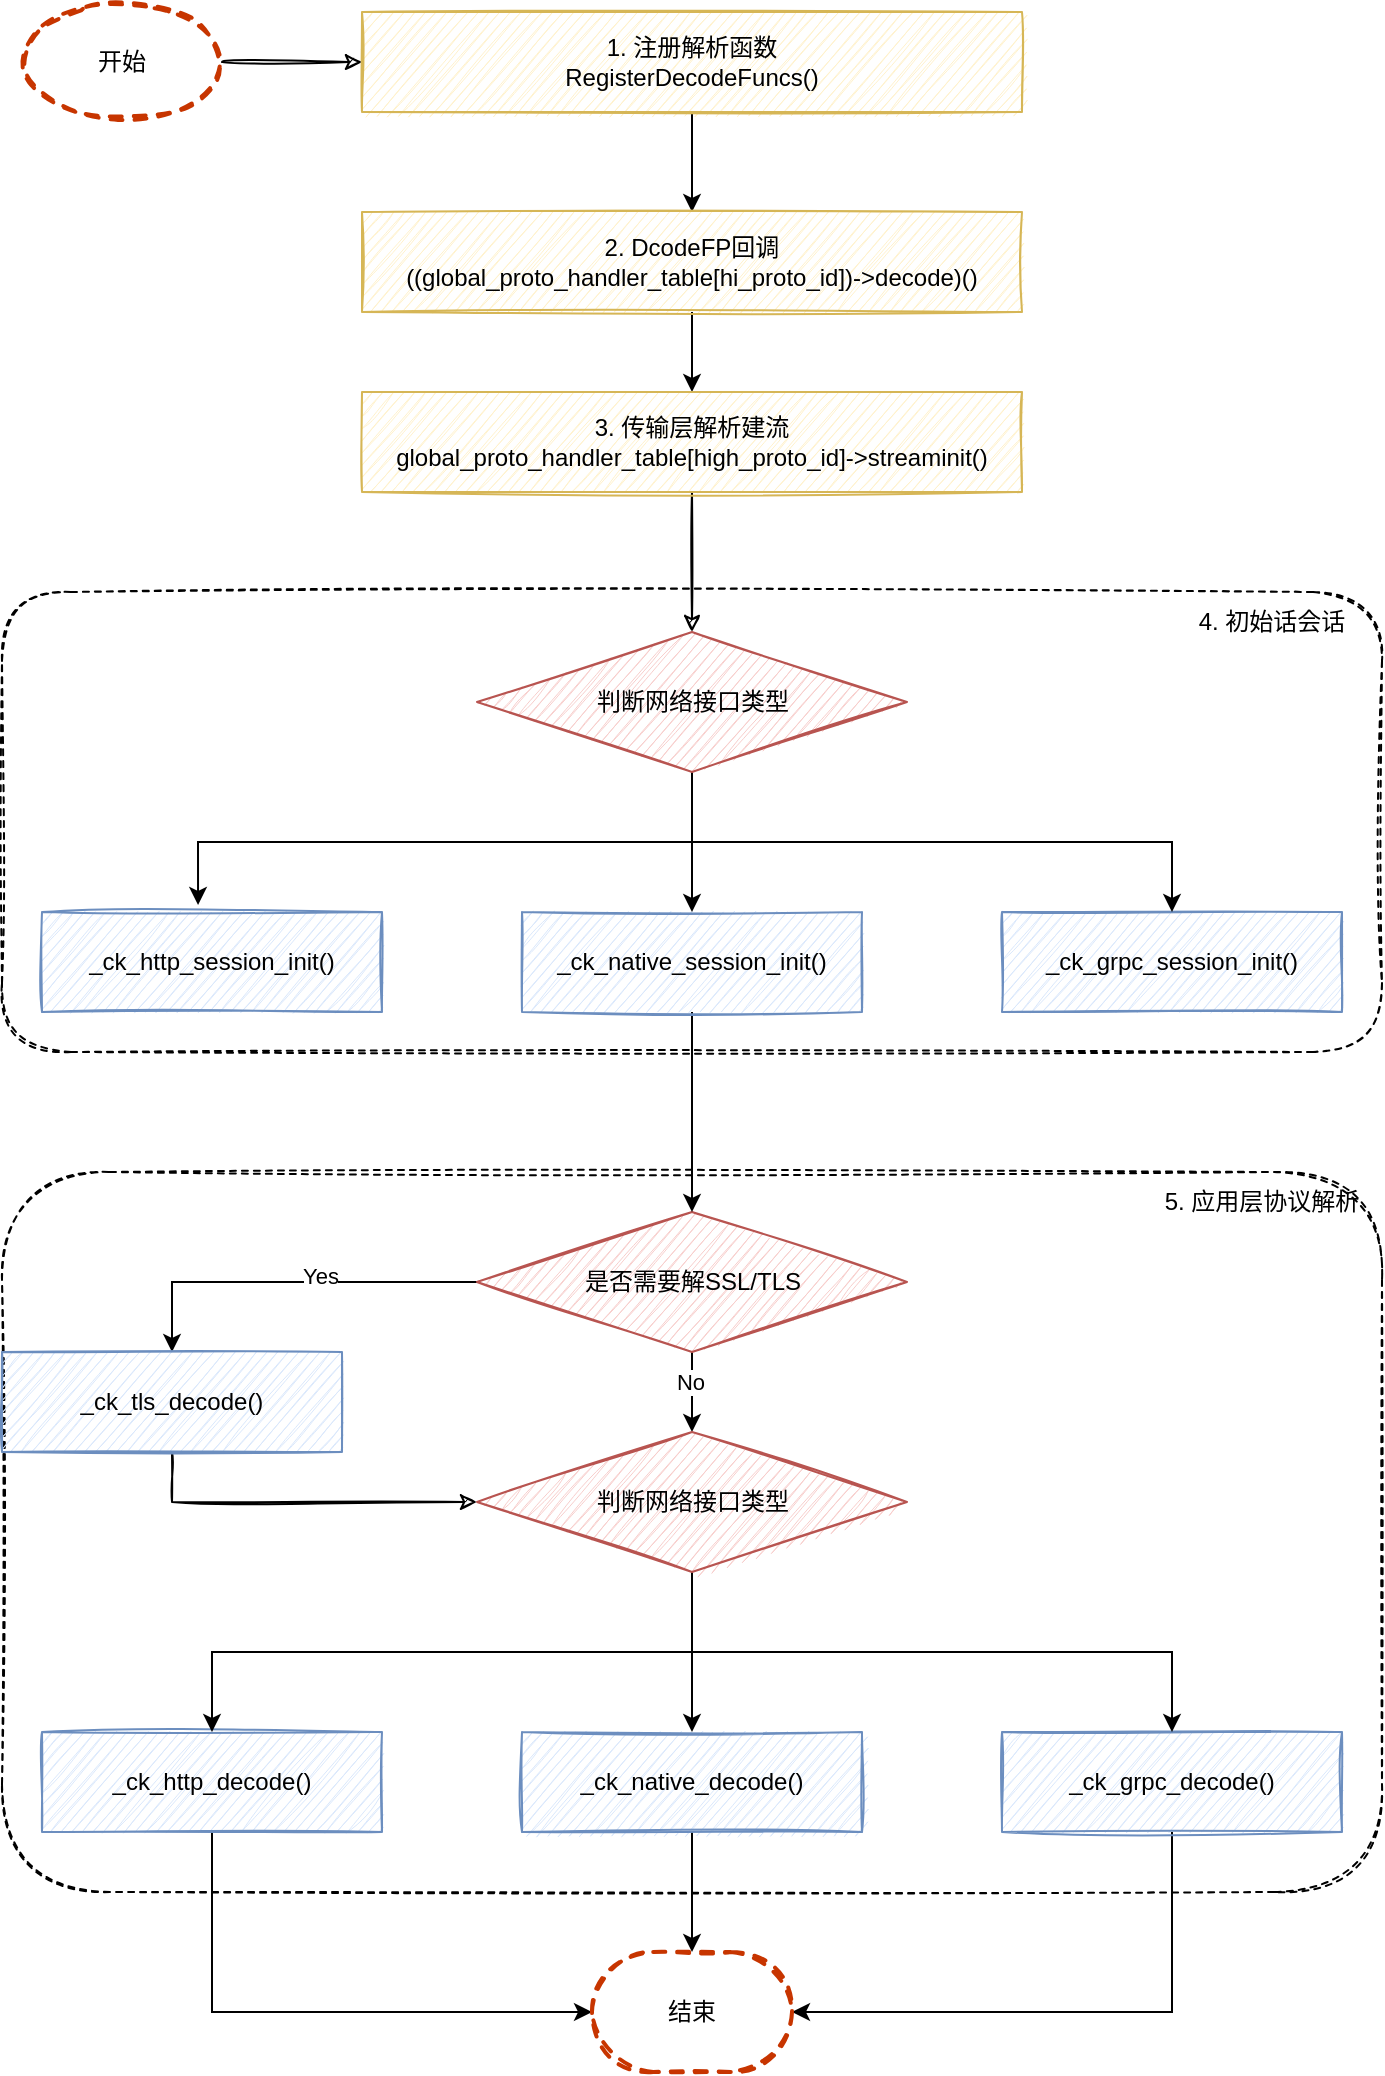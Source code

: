 <mxfile version="17.1.2" type="github">
  <diagram id="9ZpSaxzcpz4ULXaL1X-T" name="第 1 页">
    <mxGraphModel dx="1773" dy="614" grid="1" gridSize="10" guides="1" tooltips="1" connect="1" arrows="1" fold="1" page="1" pageScale="1" pageWidth="827" pageHeight="1169" background="none" math="0" shadow="0">
      <root>
        <mxCell id="0" />
        <mxCell id="1" parent="0" />
        <mxCell id="42iDOhGQZt1MMkghiV4J-6" value="" style="rounded=1;whiteSpace=wrap;html=1;shadow=0;glass=0;dashed=1;sketch=1;fillStyle=auto;strokeWidth=1;fillColor=none;fontColor=#333333;strokeColor=#000000;" vertex="1" parent="1">
          <mxGeometry x="-20" y="640" width="690" height="360" as="geometry" />
        </mxCell>
        <mxCell id="42iDOhGQZt1MMkghiV4J-8" style="edgeStyle=orthogonalEdgeStyle;rounded=0;orthogonalLoop=1;jettySize=auto;html=1;exitX=0.5;exitY=1;exitDx=0;exitDy=0;entryX=0.5;entryY=0;entryDx=0;entryDy=0;" edge="1" parent="1" source="u6mgbEkUvCRB6LugAYpK-192" target="u6mgbEkUvCRB6LugAYpK-144">
          <mxGeometry relative="1" as="geometry" />
        </mxCell>
        <mxCell id="42iDOhGQZt1MMkghiV4J-12" value="No" style="edgeLabel;html=1;align=center;verticalAlign=middle;resizable=0;points=[];" vertex="1" connectable="0" parent="42iDOhGQZt1MMkghiV4J-8">
          <mxGeometry x="-0.25" y="-1" relative="1" as="geometry">
            <mxPoint as="offset" />
          </mxGeometry>
        </mxCell>
        <mxCell id="42iDOhGQZt1MMkghiV4J-10" style="edgeStyle=orthogonalEdgeStyle;rounded=0;orthogonalLoop=1;jettySize=auto;html=1;exitX=0;exitY=0.5;exitDx=0;exitDy=0;entryX=0.5;entryY=0;entryDx=0;entryDy=0;" edge="1" parent="1" source="u6mgbEkUvCRB6LugAYpK-192" target="u6mgbEkUvCRB6LugAYpK-156">
          <mxGeometry relative="1" as="geometry" />
        </mxCell>
        <mxCell id="42iDOhGQZt1MMkghiV4J-11" value="Yes" style="edgeLabel;html=1;align=center;verticalAlign=middle;resizable=0;points=[];" vertex="1" connectable="0" parent="42iDOhGQZt1MMkghiV4J-10">
          <mxGeometry x="-0.163" y="-3" relative="1" as="geometry">
            <mxPoint as="offset" />
          </mxGeometry>
        </mxCell>
        <mxCell id="u6mgbEkUvCRB6LugAYpK-192" value="" style="rhombus;whiteSpace=wrap;html=1;fillStyle=auto;strokeColor=#b85450;fillColor=#f8cecc;sketch=1;labelBorderColor=#19750F;" parent="1" vertex="1">
          <mxGeometry x="217.5" y="660" width="215" height="70" as="geometry" />
        </mxCell>
        <mxCell id="u6mgbEkUvCRB6LugAYpK-98" value="" style="rounded=1;whiteSpace=wrap;html=1;shadow=0;glass=0;dashed=1;sketch=1;fillStyle=auto;strokeWidth=1;fillColor=none;fontColor=#333333;strokeColor=#000000;" parent="1" vertex="1">
          <mxGeometry x="-20" y="350" width="690" height="230" as="geometry" />
        </mxCell>
        <mxCell id="u6mgbEkUvCRB6LugAYpK-74" value="" style="edgeStyle=orthogonalEdgeStyle;rounded=0;orthogonalLoop=1;jettySize=auto;html=1;fontColor=#000000;fillColor=#fff2cc;strokeColor=#000000;labelBorderColor=none;" parent="1" source="u6mgbEkUvCRB6LugAYpK-43" target="u6mgbEkUvCRB6LugAYpK-73" edge="1">
          <mxGeometry relative="1" as="geometry" />
        </mxCell>
        <mxCell id="u6mgbEkUvCRB6LugAYpK-43" value="1. 注册解析函数&lt;br&gt;RegisterDecodeFuncs()" style="rounded=0;whiteSpace=wrap;html=1;fillStyle=auto;fillColor=#fff2cc;gradientDirection=north;sketch=1;strokeColor=#d6b656;" parent="1" vertex="1">
          <mxGeometry x="160" y="60" width="330" height="50" as="geometry" />
        </mxCell>
        <mxCell id="u6mgbEkUvCRB6LugAYpK-76" value="" style="edgeStyle=orthogonalEdgeStyle;rounded=0;orthogonalLoop=1;jettySize=auto;html=1;fontColor=#000000;fillColor=#fff2cc;strokeColor=#000000;labelBorderColor=none;" parent="1" source="u6mgbEkUvCRB6LugAYpK-73" target="u6mgbEkUvCRB6LugAYpK-75" edge="1">
          <mxGeometry relative="1" as="geometry" />
        </mxCell>
        <mxCell id="u6mgbEkUvCRB6LugAYpK-73" value="2. DcodeFP回调&lt;br&gt;((global_proto_handler_table[hi_proto_id])-&amp;gt;decode)()" style="rounded=0;whiteSpace=wrap;html=1;fillStyle=auto;fillColor=#fff2cc;gradientDirection=north;sketch=1;strokeColor=#d6b656;" parent="1" vertex="1">
          <mxGeometry x="160" y="160" width="330" height="50" as="geometry" />
        </mxCell>
        <mxCell id="u6mgbEkUvCRB6LugAYpK-151" style="edgeStyle=orthogonalEdgeStyle;rounded=0;sketch=1;orthogonalLoop=1;jettySize=auto;html=1;exitX=0.5;exitY=1;exitDx=0;exitDy=0;fillColor=#d5e8d4;strokeColor=#000000;fontColor=#000000;labelBorderColor=none;" parent="1" source="u6mgbEkUvCRB6LugAYpK-75" target="u6mgbEkUvCRB6LugAYpK-86" edge="1">
          <mxGeometry relative="1" as="geometry" />
        </mxCell>
        <mxCell id="u6mgbEkUvCRB6LugAYpK-75" value="3. 传输层解析建流&lt;br&gt;global_proto_handler_table[high_proto_id]-&amp;gt;streaminit()" style="rounded=0;whiteSpace=wrap;html=1;fillStyle=auto;fillColor=#fff2cc;gradientDirection=north;sketch=1;strokeColor=#d6b656;" parent="1" vertex="1">
          <mxGeometry x="160" y="250" width="330" height="50" as="geometry" />
        </mxCell>
        <mxCell id="42iDOhGQZt1MMkghiV4J-7" style="edgeStyle=orthogonalEdgeStyle;rounded=0;orthogonalLoop=1;jettySize=auto;html=1;exitX=0.5;exitY=1;exitDx=0;exitDy=0;entryX=0.5;entryY=0;entryDx=0;entryDy=0;" edge="1" parent="1" source="u6mgbEkUvCRB6LugAYpK-83" target="u6mgbEkUvCRB6LugAYpK-192">
          <mxGeometry relative="1" as="geometry" />
        </mxCell>
        <mxCell id="u6mgbEkUvCRB6LugAYpK-83" value="_ck_native_session_init()" style="rounded=0;whiteSpace=wrap;html=1;fillStyle=auto;fillColor=#dae8fc;gradientDirection=north;sketch=1;strokeColor=#6c8ebf;" parent="1" vertex="1">
          <mxGeometry x="240" y="510" width="170" height="50" as="geometry" />
        </mxCell>
        <mxCell id="u6mgbEkUvCRB6LugAYpK-84" value="_ck_http_session_init()" style="rounded=0;whiteSpace=wrap;html=1;fillStyle=auto;fillColor=#dae8fc;gradientDirection=north;sketch=1;strokeColor=#6c8ebf;" parent="1" vertex="1">
          <mxGeometry y="510" width="170" height="50" as="geometry" />
        </mxCell>
        <mxCell id="u6mgbEkUvCRB6LugAYpK-85" value="_ck_grpc_session_init()" style="rounded=0;whiteSpace=wrap;html=1;fillStyle=auto;fillColor=#dae8fc;gradientDirection=north;sketch=1;strokeColor=#6c8ebf;" parent="1" vertex="1">
          <mxGeometry x="480" y="510" width="170" height="50" as="geometry" />
        </mxCell>
        <mxCell id="42iDOhGQZt1MMkghiV4J-2" style="edgeStyle=orthogonalEdgeStyle;rounded=0;orthogonalLoop=1;jettySize=auto;html=1;exitX=0.5;exitY=1;exitDx=0;exitDy=0;" edge="1" parent="1" source="u6mgbEkUvCRB6LugAYpK-86" target="u6mgbEkUvCRB6LugAYpK-83">
          <mxGeometry relative="1" as="geometry" />
        </mxCell>
        <mxCell id="42iDOhGQZt1MMkghiV4J-4" style="edgeStyle=orthogonalEdgeStyle;rounded=0;orthogonalLoop=1;jettySize=auto;html=1;exitX=0.5;exitY=1;exitDx=0;exitDy=0;entryX=0.459;entryY=-0.07;entryDx=0;entryDy=0;entryPerimeter=0;" edge="1" parent="1" source="u6mgbEkUvCRB6LugAYpK-86" target="u6mgbEkUvCRB6LugAYpK-84">
          <mxGeometry relative="1" as="geometry" />
        </mxCell>
        <mxCell id="42iDOhGQZt1MMkghiV4J-5" style="edgeStyle=orthogonalEdgeStyle;rounded=0;orthogonalLoop=1;jettySize=auto;html=1;exitX=0.5;exitY=1;exitDx=0;exitDy=0;entryX=0.5;entryY=0;entryDx=0;entryDy=0;" edge="1" parent="1" source="u6mgbEkUvCRB6LugAYpK-86" target="u6mgbEkUvCRB6LugAYpK-85">
          <mxGeometry relative="1" as="geometry" />
        </mxCell>
        <mxCell id="u6mgbEkUvCRB6LugAYpK-86" value="&lt;span style=&quot;font-family: monospace; font-size: 0px;&quot;&gt;4&lt;/span&gt;" style="rhombus;whiteSpace=wrap;html=1;fillStyle=auto;strokeColor=#b85450;fillColor=#f8cecc;sketch=1;" parent="1" vertex="1">
          <mxGeometry x="217.5" y="370" width="215" height="70" as="geometry" />
        </mxCell>
        <mxCell id="u6mgbEkUvCRB6LugAYpK-87" value="判断网络接口类型" style="text;html=1;strokeColor=none;fillColor=none;align=center;verticalAlign=middle;whiteSpace=wrap;rounded=0;fillStyle=auto;sketch=1;" parent="1" vertex="1">
          <mxGeometry x="272.5" y="390" width="105" height="30" as="geometry" />
        </mxCell>
        <mxCell id="u6mgbEkUvCRB6LugAYpK-97" value="4. 初始话会话" style="text;html=1;align=center;verticalAlign=middle;whiteSpace=wrap;rounded=0;shadow=0;glass=0;dashed=1;sketch=1;fillStyle=auto;" parent="1" vertex="1">
          <mxGeometry x="560" y="350" width="110" height="30" as="geometry" />
        </mxCell>
        <mxCell id="42iDOhGQZt1MMkghiV4J-18" style="edgeStyle=orthogonalEdgeStyle;rounded=0;orthogonalLoop=1;jettySize=auto;html=1;exitX=0.5;exitY=1;exitDx=0;exitDy=0;" edge="1" parent="1" source="u6mgbEkUvCRB6LugAYpK-133" target="u6mgbEkUvCRB6LugAYpK-177">
          <mxGeometry relative="1" as="geometry" />
        </mxCell>
        <mxCell id="u6mgbEkUvCRB6LugAYpK-133" value="_ck_native_decode()" style="rounded=0;whiteSpace=wrap;html=1;fillStyle=auto;fillColor=#dae8fc;gradientDirection=north;sketch=1;strokeColor=#6c8ebf;" parent="1" vertex="1">
          <mxGeometry x="240" y="920" width="170" height="50" as="geometry" />
        </mxCell>
        <mxCell id="42iDOhGQZt1MMkghiV4J-19" style="edgeStyle=orthogonalEdgeStyle;rounded=0;orthogonalLoop=1;jettySize=auto;html=1;exitX=0.5;exitY=1;exitDx=0;exitDy=0;entryX=0;entryY=0.5;entryDx=0;entryDy=0;entryPerimeter=0;" edge="1" parent="1" source="u6mgbEkUvCRB6LugAYpK-134" target="u6mgbEkUvCRB6LugAYpK-177">
          <mxGeometry relative="1" as="geometry" />
        </mxCell>
        <mxCell id="u6mgbEkUvCRB6LugAYpK-134" value="_ck_http_decode()" style="rounded=0;whiteSpace=wrap;html=1;fillStyle=auto;fillColor=#dae8fc;gradientDirection=north;sketch=1;strokeColor=#6c8ebf;" parent="1" vertex="1">
          <mxGeometry y="920" width="170" height="50" as="geometry" />
        </mxCell>
        <mxCell id="42iDOhGQZt1MMkghiV4J-20" style="edgeStyle=orthogonalEdgeStyle;rounded=0;orthogonalLoop=1;jettySize=auto;html=1;exitX=0.5;exitY=1;exitDx=0;exitDy=0;entryX=1;entryY=0.5;entryDx=0;entryDy=0;entryPerimeter=0;" edge="1" parent="1" source="u6mgbEkUvCRB6LugAYpK-135" target="u6mgbEkUvCRB6LugAYpK-177">
          <mxGeometry relative="1" as="geometry" />
        </mxCell>
        <mxCell id="u6mgbEkUvCRB6LugAYpK-135" value="_ck_grpc_decode()" style="rounded=0;whiteSpace=wrap;html=1;fillStyle=auto;fillColor=#dae8fc;gradientDirection=north;sketch=1;strokeColor=#6c8ebf;" parent="1" vertex="1">
          <mxGeometry x="480" y="920" width="170" height="50" as="geometry" />
        </mxCell>
        <mxCell id="42iDOhGQZt1MMkghiV4J-15" style="edgeStyle=orthogonalEdgeStyle;rounded=0;orthogonalLoop=1;jettySize=auto;html=1;exitX=0.5;exitY=1;exitDx=0;exitDy=0;" edge="1" parent="1" source="u6mgbEkUvCRB6LugAYpK-144" target="u6mgbEkUvCRB6LugAYpK-134">
          <mxGeometry relative="1" as="geometry" />
        </mxCell>
        <mxCell id="42iDOhGQZt1MMkghiV4J-16" style="edgeStyle=orthogonalEdgeStyle;rounded=0;orthogonalLoop=1;jettySize=auto;html=1;exitX=0.5;exitY=1;exitDx=0;exitDy=0;" edge="1" parent="1" source="u6mgbEkUvCRB6LugAYpK-144" target="u6mgbEkUvCRB6LugAYpK-133">
          <mxGeometry relative="1" as="geometry" />
        </mxCell>
        <mxCell id="42iDOhGQZt1MMkghiV4J-17" style="edgeStyle=orthogonalEdgeStyle;rounded=0;orthogonalLoop=1;jettySize=auto;html=1;exitX=0.5;exitY=1;exitDx=0;exitDy=0;" edge="1" parent="1" source="u6mgbEkUvCRB6LugAYpK-144" target="u6mgbEkUvCRB6LugAYpK-135">
          <mxGeometry relative="1" as="geometry" />
        </mxCell>
        <mxCell id="u6mgbEkUvCRB6LugAYpK-144" value="" style="rhombus;whiteSpace=wrap;html=1;fillStyle=auto;strokeColor=#b85450;fillColor=#f8cecc;sketch=1;labelBorderColor=#19750F;" parent="1" vertex="1">
          <mxGeometry x="217.5" y="770" width="215" height="70" as="geometry" />
        </mxCell>
        <mxCell id="u6mgbEkUvCRB6LugAYpK-145" value="判断网络接口类型" style="text;html=1;strokeColor=none;fillColor=none;align=center;verticalAlign=middle;whiteSpace=wrap;rounded=0;fillStyle=auto;sketch=1;labelBorderColor=none;" parent="1" vertex="1">
          <mxGeometry x="268.75" y="790" width="112.5" height="30" as="geometry" />
        </mxCell>
        <mxCell id="u6mgbEkUvCRB6LugAYpK-147" value="5. 应用层协议解析" style="text;html=1;align=center;verticalAlign=middle;whiteSpace=wrap;rounded=0;shadow=0;glass=0;dashed=1;sketch=1;fillStyle=auto;labelBorderColor=none;" parent="1" vertex="1">
          <mxGeometry x="550" y="640" width="120" height="30" as="geometry" />
        </mxCell>
        <mxCell id="u6mgbEkUvCRB6LugAYpK-163" style="edgeStyle=orthogonalEdgeStyle;rounded=0;sketch=1;orthogonalLoop=1;jettySize=auto;html=1;exitX=0.5;exitY=1;exitDx=0;exitDy=0;entryX=0;entryY=0.5;entryDx=0;entryDy=0;fontColor=#19750F;labelBorderColor=#19750F;fillColor=#d5e8d4;strokeColor=#000000;" parent="1" source="u6mgbEkUvCRB6LugAYpK-156" target="u6mgbEkUvCRB6LugAYpK-144" edge="1">
          <mxGeometry relative="1" as="geometry" />
        </mxCell>
        <mxCell id="u6mgbEkUvCRB6LugAYpK-156" value="_ck_tls_decode()" style="rounded=0;whiteSpace=wrap;html=1;fillStyle=auto;fillColor=#dae8fc;gradientDirection=north;sketch=1;strokeColor=#6c8ebf;" parent="1" vertex="1">
          <mxGeometry x="-20" y="730" width="170" height="50" as="geometry" />
        </mxCell>
        <mxCell id="u6mgbEkUvCRB6LugAYpK-159" value="是否需要解SSL/TLS" style="text;html=1;strokeColor=none;fillColor=none;align=center;verticalAlign=middle;whiteSpace=wrap;rounded=0;shadow=0;glass=0;dashed=1;sketch=1;fillStyle=auto;labelBorderColor=none;" parent="1" vertex="1">
          <mxGeometry x="268.75" y="680" width="112.5" height="30" as="geometry" />
        </mxCell>
        <mxCell id="u6mgbEkUvCRB6LugAYpK-176" style="edgeStyle=orthogonalEdgeStyle;curved=1;sketch=1;orthogonalLoop=1;jettySize=auto;html=1;exitX=1;exitY=0.5;exitDx=0;exitDy=0;exitPerimeter=0;labelBorderColor=none;fontColor=#000000;strokeColor=#000000;" parent="1" source="u6mgbEkUvCRB6LugAYpK-175" target="u6mgbEkUvCRB6LugAYpK-43" edge="1">
          <mxGeometry relative="1" as="geometry" />
        </mxCell>
        <mxCell id="u6mgbEkUvCRB6LugAYpK-175" value="开始" style="strokeWidth=2;html=1;shape=mxgraph.flowchart.start_1;whiteSpace=wrap;rounded=1;shadow=0;glass=0;dashed=1;labelBorderColor=none;sketch=1;fillStyle=auto;fontColor=#000000;fillColor=none;strokeColor=#C73500;gradientColor=none;gradientDirection=radial;" parent="1" vertex="1">
          <mxGeometry x="-10" y="55" width="100" height="60" as="geometry" />
        </mxCell>
        <mxCell id="u6mgbEkUvCRB6LugAYpK-177" value="结束" style="strokeWidth=2;html=1;shape=mxgraph.flowchart.terminator;whiteSpace=wrap;rounded=1;shadow=0;glass=0;dashed=1;labelBorderColor=none;sketch=1;fillStyle=auto;fillColor=none;strokeColor=#C73500;fontColor=#000000;gradientColor=none;gradientDirection=radial;" parent="1" vertex="1">
          <mxGeometry x="275" y="1030" width="100" height="60" as="geometry" />
        </mxCell>
      </root>
    </mxGraphModel>
  </diagram>
</mxfile>
